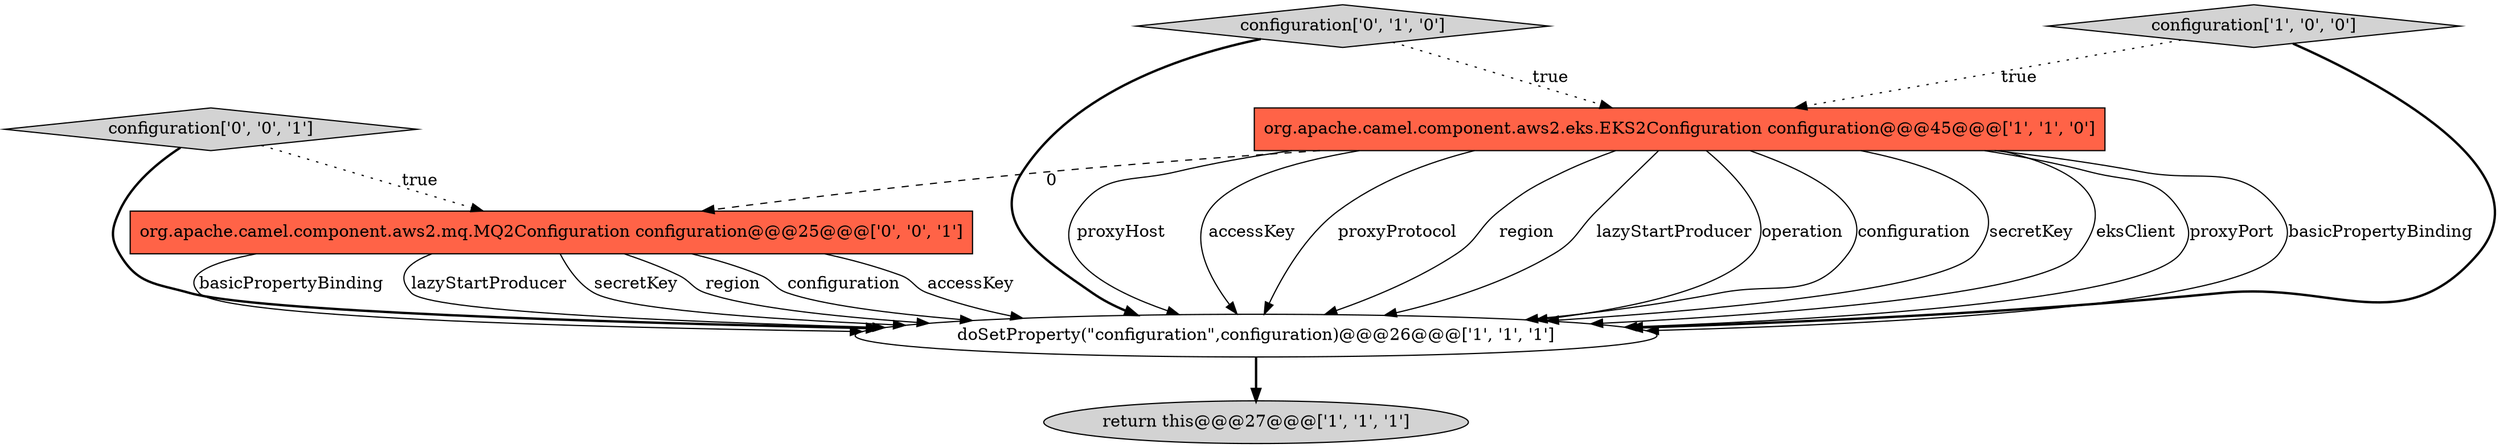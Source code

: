 digraph {
1 [style = filled, label = "return this@@@27@@@['1', '1', '1']", fillcolor = lightgray, shape = ellipse image = "AAA0AAABBB1BBB"];
2 [style = filled, label = "doSetProperty(\"configuration\",configuration)@@@26@@@['1', '1', '1']", fillcolor = white, shape = ellipse image = "AAA0AAABBB1BBB"];
6 [style = filled, label = "configuration['0', '0', '1']", fillcolor = lightgray, shape = diamond image = "AAA0AAABBB3BBB"];
4 [style = filled, label = "configuration['0', '1', '0']", fillcolor = lightgray, shape = diamond image = "AAA0AAABBB2BBB"];
3 [style = filled, label = "org.apache.camel.component.aws2.eks.EKS2Configuration configuration@@@45@@@['1', '1', '0']", fillcolor = tomato, shape = box image = "AAA0AAABBB1BBB"];
5 [style = filled, label = "org.apache.camel.component.aws2.mq.MQ2Configuration configuration@@@25@@@['0', '0', '1']", fillcolor = tomato, shape = box image = "AAA0AAABBB3BBB"];
0 [style = filled, label = "configuration['1', '0', '0']", fillcolor = lightgray, shape = diamond image = "AAA0AAABBB1BBB"];
3->5 [style = dashed, label="0"];
5->2 [style = solid, label="basicPropertyBinding"];
5->2 [style = solid, label="lazyStartProducer"];
3->2 [style = solid, label="proxyHost"];
2->1 [style = bold, label=""];
5->2 [style = solid, label="secretKey"];
3->2 [style = solid, label="accessKey"];
3->2 [style = solid, label="proxyProtocol"];
0->2 [style = bold, label=""];
3->2 [style = solid, label="region"];
4->2 [style = bold, label=""];
3->2 [style = solid, label="lazyStartProducer"];
3->2 [style = solid, label="operation"];
6->2 [style = bold, label=""];
3->2 [style = solid, label="configuration"];
4->3 [style = dotted, label="true"];
0->3 [style = dotted, label="true"];
5->2 [style = solid, label="region"];
3->2 [style = solid, label="secretKey"];
5->2 [style = solid, label="configuration"];
3->2 [style = solid, label="eksClient"];
3->2 [style = solid, label="proxyPort"];
6->5 [style = dotted, label="true"];
3->2 [style = solid, label="basicPropertyBinding"];
5->2 [style = solid, label="accessKey"];
}
